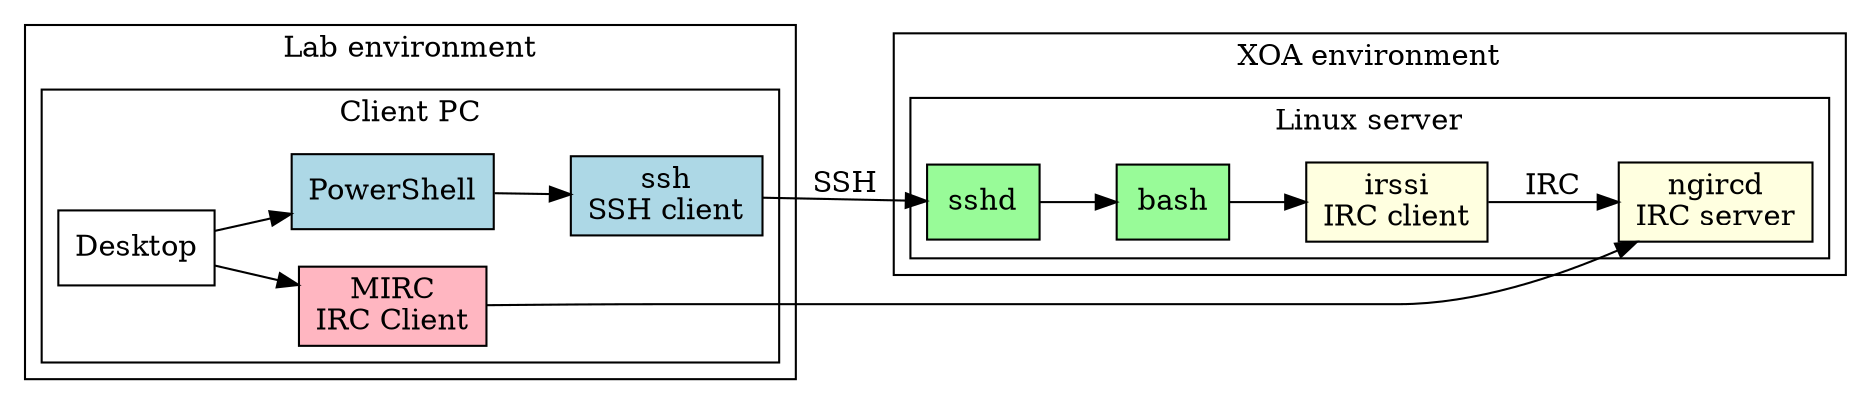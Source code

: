 digraph G {

    rankdir=LR;

    subgraph cluster_lab {
	label="Lab environment";

	subgraph cluster_client {
	    label="Client PC";

	    desktop [ label="Desktop", shape=rectangle ];
	    
	powershell [ label="PowerShell", shape=rectangle, style=filled, fillcolor=lightblue ];
	sshclient [ label="ssh\nSSH client", shape=rectangle, style=filled, fillcolor=lightblue ];
	mirc [ label="MIRC\nIRC Client", shape=rectangle, style=filled, fillcolor=lightpink ];
	desktop -> powershell ;
	desktop -> mirc ; 
	powershell -> sshclient ;
	
    }
    
}

    
    subgraph cluster_xoa {
	label="XOA environment";
	subgraph cluster_linux {
	    label="Linux server";	  

	    sshd [ label="sshd", shape=rectangle, style=filled, fillcolor=palegreen ];
	    bash [ label="bash", shape=rectangle, style=filled, fillcolor=palegreen ];
	    
	    
	    ngircd [ label="ngircd\nIRC server" , shape=rectangle, style=filled, fillcolor=lightyellow ];

	    irssi [ label="irssi\nIRC client", shape=rectangle, style=filled, fillcolor=lightyellow ];

	    sshd -> bash;
	    bash -> irssi;
	    irssi -> ngircd [label="IRC"];
	}

    }

    sshclient -> sshd [label="SSH"];
    mirc -> ngircd;
    
}
